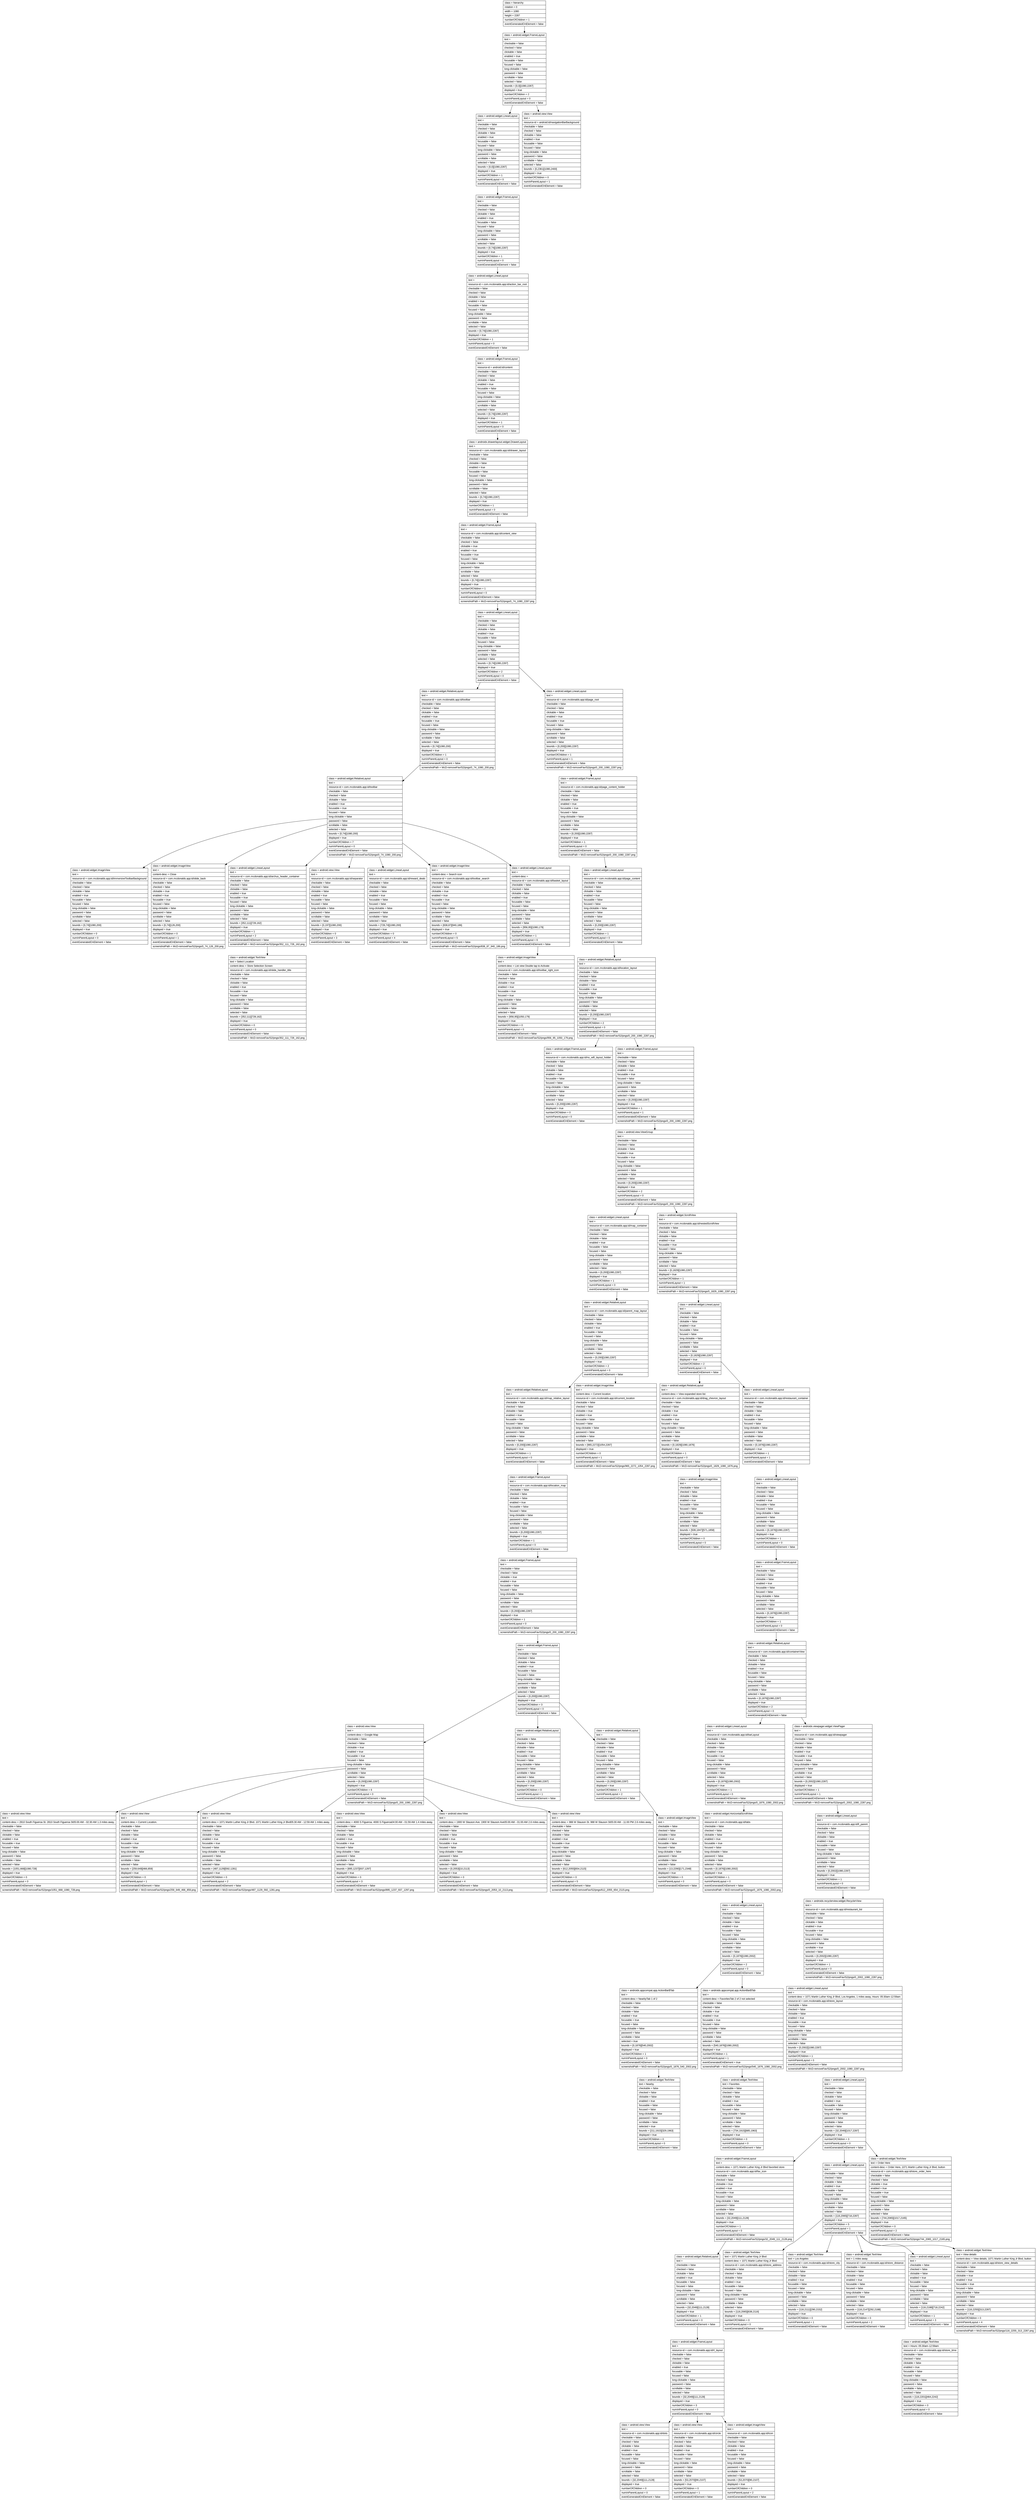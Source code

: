 digraph Layout {

	node [shape=record fontname=Arial];

	0	[label="{class = hierarchy\l|rotation = 0\l|width = 1080\l|height = 2287\l|numberOfChildren = 1\l|eventGeneratedOnElement = false \l}"]
	1	[label="{class = android.widget.FrameLayout\l|text = \l|checkable = false\l|checked = false\l|clickable = false\l|enabled = true\l|focusable = false\l|focused = false\l|long-clickable = false\l|password = false\l|scrollable = false\l|selected = false\l|bounds = [0,0][1080,2287]\l|displayed = true\l|numberOfChildren = 2\l|numInParentLayout = 0\l|eventGeneratedOnElement = false \l}"]
	2	[label="{class = android.widget.LinearLayout\l|text = \l|checkable = false\l|checked = false\l|clickable = false\l|enabled = true\l|focusable = false\l|focused = false\l|long-clickable = false\l|password = false\l|scrollable = false\l|selected = false\l|bounds = [0,0][1080,2287]\l|displayed = true\l|numberOfChildren = 1\l|numInParentLayout = 0\l|eventGeneratedOnElement = false \l}"]
	3	[label="{class = android.view.View\l|text = \l|resource-id = android:id/navigationBarBackground\l|checkable = false\l|checked = false\l|clickable = false\l|enabled = true\l|focusable = false\l|focused = false\l|long-clickable = false\l|password = false\l|scrollable = false\l|selected = false\l|bounds = [0,2361][1080,2400]\l|displayed = true\l|numberOfChildren = 0\l|numInParentLayout = 1\l|eventGeneratedOnElement = false \l}"]
	4	[label="{class = android.widget.FrameLayout\l|text = \l|checkable = false\l|checked = false\l|clickable = false\l|enabled = true\l|focusable = false\l|focused = false\l|long-clickable = false\l|password = false\l|scrollable = false\l|selected = false\l|bounds = [0,74][1080,2287]\l|displayed = true\l|numberOfChildren = 1\l|numInParentLayout = 0\l|eventGeneratedOnElement = false \l}"]
	5	[label="{class = android.widget.LinearLayout\l|text = \l|resource-id = com.mcdonalds.app:id/action_bar_root\l|checkable = false\l|checked = false\l|clickable = false\l|enabled = true\l|focusable = false\l|focused = false\l|long-clickable = false\l|password = false\l|scrollable = false\l|selected = false\l|bounds = [0,74][1080,2287]\l|displayed = true\l|numberOfChildren = 1\l|numInParentLayout = 0\l|eventGeneratedOnElement = false \l}"]
	6	[label="{class = android.widget.FrameLayout\l|text = \l|resource-id = android:id/content\l|checkable = false\l|checked = false\l|clickable = false\l|enabled = true\l|focusable = false\l|focused = false\l|long-clickable = false\l|password = false\l|scrollable = false\l|selected = false\l|bounds = [0,74][1080,2287]\l|displayed = true\l|numberOfChildren = 1\l|numInParentLayout = 0\l|eventGeneratedOnElement = false \l}"]
	7	[label="{class = androidx.drawerlayout.widget.DrawerLayout\l|text = \l|resource-id = com.mcdonalds.app:id/drawer_layout\l|checkable = false\l|checked = false\l|clickable = false\l|enabled = true\l|focusable = false\l|focused = false\l|long-clickable = false\l|password = false\l|scrollable = false\l|selected = false\l|bounds = [0,74][1080,2287]\l|displayed = true\l|numberOfChildren = 1\l|numInParentLayout = 0\l|eventGeneratedOnElement = false \l}"]
	8	[label="{class = android.widget.FrameLayout\l|text = \l|resource-id = com.mcdonalds.app:id/content_view\l|checkable = false\l|checked = false\l|clickable = true\l|enabled = true\l|focusable = true\l|focused = false\l|long-clickable = false\l|password = false\l|scrollable = false\l|selected = false\l|bounds = [0,74][1080,2287]\l|displayed = true\l|numberOfChildren = 1\l|numInParentLayout = 0\l|eventGeneratedOnElement = false \l|screenshotPath = McD-removeFav/S2/pngs/0_74_1080_2287.png\l}"]
	9	[label="{class = android.widget.LinearLayout\l|text = \l|checkable = false\l|checked = false\l|clickable = false\l|enabled = true\l|focusable = false\l|focused = false\l|long-clickable = false\l|password = false\l|scrollable = false\l|selected = false\l|bounds = [0,74][1080,2287]\l|displayed = true\l|numberOfChildren = 2\l|numInParentLayout = 0\l|eventGeneratedOnElement = false \l}"]
	10	[label="{class = android.widget.RelativeLayout\l|text = \l|resource-id = com.mcdonalds.app:id/toolbar\l|checkable = false\l|checked = false\l|clickable = false\l|enabled = true\l|focusable = true\l|focused = false\l|long-clickable = false\l|password = false\l|scrollable = false\l|selected = false\l|bounds = [0,74][1080,200]\l|displayed = true\l|numberOfChildren = 1\l|numInParentLayout = 0\l|eventGeneratedOnElement = false \l|screenshotPath = McD-removeFav/S2/pngs/0_74_1080_200.png\l}"]
	11	[label="{class = android.widget.LinearLayout\l|text = \l|resource-id = com.mcdonalds.app:id/page_root\l|checkable = false\l|checked = false\l|clickable = false\l|enabled = true\l|focusable = true\l|focused = false\l|long-clickable = false\l|password = false\l|scrollable = false\l|selected = false\l|bounds = [0,200][1080,2287]\l|displayed = true\l|numberOfChildren = 1\l|numInParentLayout = 1\l|eventGeneratedOnElement = false \l|screenshotPath = McD-removeFav/S2/pngs/0_200_1080_2287.png\l}"]
	12	[label="{class = android.widget.RelativeLayout\l|text = \l|resource-id = com.mcdonalds.app:id/toolbar\l|checkable = false\l|checked = false\l|clickable = false\l|enabled = true\l|focusable = true\l|focused = false\l|long-clickable = false\l|password = false\l|scrollable = false\l|selected = false\l|bounds = [0,74][1080,200]\l|displayed = true\l|numberOfChildren = 7\l|numInParentLayout = 0\l|eventGeneratedOnElement = false \l|screenshotPath = McD-removeFav/S2/pngs/0_74_1080_200.png\l}"]
	13	[label="{class = android.widget.FrameLayout\l|text = \l|resource-id = com.mcdonalds.app:id/page_content_holder\l|checkable = false\l|checked = false\l|clickable = false\l|enabled = true\l|focusable = true\l|focused = false\l|long-clickable = false\l|password = false\l|scrollable = false\l|selected = false\l|bounds = [0,200][1080,2287]\l|displayed = true\l|numberOfChildren = 1\l|numInParentLayout = 0\l|eventGeneratedOnElement = false \l|screenshotPath = McD-removeFav/S2/pngs/0_200_1080_2287.png\l}"]
	14	[label="{class = android.widget.ImageView\l|text = \l|resource-id = com.mcdonalds.app:id/immersiveToolbarBackground\l|checkable = false\l|checked = false\l|clickable = false\l|enabled = true\l|focusable = false\l|focused = false\l|long-clickable = false\l|password = false\l|scrollable = false\l|selected = false\l|bounds = [0,74][1080,200]\l|displayed = true\l|numberOfChildren = 0\l|numInParentLayout = 0\l|eventGeneratedOnElement = false \l}"]
	15	[label="{class = android.widget.ImageView\l|text = \l|content-desc = Close\l|resource-id = com.mcdonalds.app:id/slide_back\l|checkable = false\l|checked = false\l|clickable = true\l|enabled = true\l|focusable = true\l|focused = false\l|long-clickable = false\l|password = false\l|scrollable = false\l|selected = false\l|bounds = [0,74][126,200]\l|displayed = true\l|numberOfChildren = 0\l|numInParentLayout = 1\l|eventGeneratedOnElement = false \l|screenshotPath = McD-removeFav/S2/pngs/0_74_126_200.png\l}"]
	16	[label="{class = android.widget.LinearLayout\l|text = \l|resource-id = com.mcdonalds.app:id/archus_header_container\l|checkable = false\l|checked = false\l|clickable = false\l|enabled = true\l|focusable = true\l|focused = false\l|long-clickable = false\l|password = false\l|scrollable = false\l|selected = false\l|bounds = [352,111][728,162]\l|displayed = true\l|numberOfChildren = 1\l|numInParentLayout = 2\l|eventGeneratedOnElement = false \l|screenshotPath = McD-removeFav/S2/pngs/352_111_728_162.png\l}"]
	17	[label="{class = android.view.View\l|text = \l|resource-id = com.mcdonalds.app:id/separator\l|checkable = false\l|checked = false\l|clickable = false\l|enabled = true\l|focusable = false\l|focused = false\l|long-clickable = false\l|password = false\l|scrollable = false\l|selected = false\l|bounds = [0,197][1080,200]\l|displayed = true\l|numberOfChildren = 0\l|numInParentLayout = 3\l|eventGeneratedOnElement = false \l}"]
	18	[label="{class = android.widget.LinearLayout\l|text = \l|resource-id = com.mcdonalds.app:id/reward_deals\l|checkable = false\l|checked = false\l|clickable = false\l|enabled = true\l|focusable = false\l|focused = false\l|long-clickable = false\l|password = false\l|scrollable = false\l|selected = false\l|bounds = [728,74][1080,200]\l|displayed = true\l|numberOfChildren = 0\l|numInParentLayout = 4\l|eventGeneratedOnElement = false \l}"]
	19	[label="{class = android.widget.ImageView\l|text = \l|content-desc = Search icon\l|resource-id = com.mcdonalds.app:id/toolbar_search\l|checkable = false\l|checked = false\l|clickable = true\l|enabled = true\l|focusable = true\l|focused = false\l|long-clickable = false\l|password = false\l|scrollable = false\l|selected = false\l|bounds = [838,87][940,186]\l|displayed = true\l|numberOfChildren = 0\l|numInParentLayout = 5\l|eventGeneratedOnElement = false \l|screenshotPath = McD-removeFav/S2/pngs/838_87_940_186.png\l}"]
	20	[label="{class = android.widget.LinearLayout\l|text = \l|content-desc = \l|resource-id = com.mcdonalds.app:id/basket_layout\l|checkable = false\l|checked = false\l|clickable = false\l|enabled = true\l|focusable = false\l|focused = false\l|long-clickable = false\l|password = false\l|scrollable = false\l|selected = false\l|bounds = [956,95][1080,179]\l|displayed = true\l|numberOfChildren = 1\l|numInParentLayout = 6\l|eventGeneratedOnElement = false \l}"]
	21	[label="{class = android.widget.LinearLayout\l|text = \l|resource-id = com.mcdonalds.app:id/page_content\l|checkable = false\l|checked = false\l|clickable = false\l|enabled = true\l|focusable = false\l|focused = false\l|long-clickable = false\l|password = false\l|scrollable = false\l|selected = false\l|bounds = [0,200][1080,2287]\l|displayed = true\l|numberOfChildren = 1\l|numInParentLayout = 0\l|eventGeneratedOnElement = false \l}"]
	22	[label="{class = android.widget.TextView\l|text = Select Location\l|content-desc = Store Selection Screen\l|resource-id = com.mcdonalds.app:id/slide_handler_title\l|checkable = false\l|checked = false\l|clickable = false\l|enabled = true\l|focusable = true\l|focused = false\l|long-clickable = false\l|password = false\l|scrollable = false\l|selected = false\l|bounds = [352,111][728,162]\l|displayed = true\l|numberOfChildren = 0\l|numInParentLayout = 0\l|eventGeneratedOnElement = false \l|screenshotPath = McD-removeFav/S2/pngs/352_111_728_162.png\l}"]
	23	[label="{class = android.widget.ImageView\l|text = \l|content-desc = List view    Double tap to Activate\l|resource-id = com.mcdonalds.app:id/toolbar_right_icon\l|checkable = false\l|checked = false\l|clickable = true\l|enabled = true\l|focusable = true\l|focused = true\l|long-clickable = false\l|password = false\l|scrollable = false\l|selected = false\l|bounds = [956,95][1050,179]\l|displayed = true\l|numberOfChildren = 0\l|numInParentLayout = 0\l|eventGeneratedOnElement = false \l|screenshotPath = McD-removeFav/S2/pngs/956_95_1050_179.png\l}"]
	24	[label="{class = android.widget.RelativeLayout\l|text = \l|resource-id = com.mcdonalds.app:id/location_layout\l|checkable = false\l|checked = false\l|clickable = false\l|enabled = true\l|focusable = true\l|focused = false\l|long-clickable = false\l|password = false\l|scrollable = false\l|selected = false\l|bounds = [0,200][1080,2287]\l|displayed = true\l|numberOfChildren = 2\l|numInParentLayout = 0\l|eventGeneratedOnElement = false \l|screenshotPath = McD-removeFav/S2/pngs/0_200_1080_2287.png\l}"]
	25	[label="{class = android.widget.FrameLayout\l|text = \l|resource-id = com.mcdonalds.app:id/no_wifi_layout_holder\l|checkable = false\l|checked = false\l|clickable = false\l|enabled = true\l|focusable = false\l|focused = false\l|long-clickable = false\l|password = false\l|scrollable = false\l|selected = false\l|bounds = [0,200][1080,2287]\l|displayed = true\l|numberOfChildren = 0\l|numInParentLayout = 0\l|eventGeneratedOnElement = false \l}"]
	26	[label="{class = android.widget.FrameLayout\l|text = \l|checkable = false\l|checked = false\l|clickable = false\l|enabled = true\l|focusable = true\l|focused = false\l|long-clickable = false\l|password = false\l|scrollable = false\l|selected = false\l|bounds = [0,200][1080,2287]\l|displayed = true\l|numberOfChildren = 1\l|numInParentLayout = 1\l|eventGeneratedOnElement = false \l|screenshotPath = McD-removeFav/S2/pngs/0_200_1080_2287.png\l}"]
	27	[label="{class = android.view.ViewGroup\l|text = \l|checkable = false\l|checked = false\l|clickable = false\l|enabled = true\l|focusable = true\l|focused = false\l|long-clickable = false\l|password = false\l|scrollable = false\l|selected = false\l|bounds = [0,200][1080,2287]\l|displayed = true\l|numberOfChildren = 2\l|numInParentLayout = 0\l|eventGeneratedOnElement = false \l|screenshotPath = McD-removeFav/S2/pngs/0_200_1080_2287.png\l}"]
	28	[label="{class = android.widget.LinearLayout\l|text = \l|resource-id = com.mcdonalds.app:id/map_container\l|checkable = false\l|checked = false\l|clickable = false\l|enabled = true\l|focusable = false\l|focused = false\l|long-clickable = false\l|password = false\l|scrollable = false\l|selected = false\l|bounds = [0,200][1080,2287]\l|displayed = true\l|numberOfChildren = 1\l|numInParentLayout = 0\l|eventGeneratedOnElement = false \l}"]
	29	[label="{class = android.widget.ScrollView\l|text = \l|resource-id = com.mcdonalds.app:id/nestedScrollView\l|checkable = false\l|checked = false\l|clickable = false\l|enabled = true\l|focusable = true\l|focused = false\l|long-clickable = false\l|password = false\l|scrollable = false\l|selected = false\l|bounds = [0,1829][1080,2287]\l|displayed = true\l|numberOfChildren = 1\l|numInParentLayout = 1\l|eventGeneratedOnElement = false \l|screenshotPath = McD-removeFav/S2/pngs/0_1829_1080_2287.png\l}"]
	30	[label="{class = android.widget.RelativeLayout\l|text = \l|resource-id = com.mcdonalds.app:id/parent_map_layout\l|checkable = false\l|checked = false\l|clickable = false\l|enabled = true\l|focusable = false\l|focused = false\l|long-clickable = false\l|password = false\l|scrollable = false\l|selected = false\l|bounds = [0,200][1080,2287]\l|displayed = true\l|numberOfChildren = 2\l|numInParentLayout = 0\l|eventGeneratedOnElement = false \l}"]
	31	[label="{class = android.widget.LinearLayout\l|text = \l|checkable = false\l|checked = false\l|clickable = false\l|enabled = true\l|focusable = false\l|focused = false\l|long-clickable = false\l|password = false\l|scrollable = false\l|selected = false\l|bounds = [0,1829][1080,2287]\l|displayed = true\l|numberOfChildren = 2\l|numInParentLayout = 0\l|eventGeneratedOnElement = false \l}"]
	32	[label="{class = android.widget.RelativeLayout\l|text = \l|resource-id = com.mcdonalds.app:id/map_relative_layout\l|checkable = false\l|checked = false\l|clickable = false\l|enabled = true\l|focusable = false\l|focused = false\l|long-clickable = false\l|password = false\l|scrollable = false\l|selected = false\l|bounds = [0,200][1080,2287]\l|displayed = true\l|numberOfChildren = 1\l|numInParentLayout = 0\l|eventGeneratedOnElement = false \l}"]
	33	[label="{class = android.widget.ImageView\l|text = \l|content-desc = Current location\l|resource-id = com.mcdonalds.app:id/current_location\l|checkable = false\l|checked = false\l|clickable = true\l|enabled = true\l|focusable = false\l|focused = false\l|long-clickable = false\l|password = false\l|scrollable = false\l|selected = false\l|bounds = [965,2272][1054,2287]\l|displayed = true\l|numberOfChildren = 0\l|numInParentLayout = 1\l|eventGeneratedOnElement = false \l|screenshotPath = McD-removeFav/S2/pngs/965_2272_1054_2287.png\l}"]
	34	[label="{class = android.widget.RelativeLayout\l|text = \l|content-desc = View expanded store list\l|resource-id = com.mcdonalds.app:id/drag_chevron_layout\l|checkable = false\l|checked = false\l|clickable = true\l|enabled = true\l|focusable = true\l|focused = false\l|long-clickable = false\l|password = false\l|scrollable = false\l|selected = false\l|bounds = [0,1829][1080,1876]\l|displayed = true\l|numberOfChildren = 1\l|numInParentLayout = 0\l|eventGeneratedOnElement = false \l|screenshotPath = McD-removeFav/S2/pngs/0_1829_1080_1876.png\l}"]
	35	[label="{class = android.widget.LinearLayout\l|text = \l|resource-id = com.mcdonalds.app:id/restaurant_container\l|checkable = false\l|checked = false\l|clickable = false\l|enabled = true\l|focusable = false\l|focused = false\l|long-clickable = false\l|password = false\l|scrollable = false\l|selected = false\l|bounds = [0,1876][1080,2287]\l|displayed = true\l|numberOfChildren = 1\l|numInParentLayout = 1\l|eventGeneratedOnElement = false \l}"]
	36	[label="{class = android.widget.FrameLayout\l|text = \l|resource-id = com.mcdonalds.app:id/location_map\l|checkable = false\l|checked = false\l|clickable = false\l|enabled = true\l|focusable = false\l|focused = false\l|long-clickable = false\l|password = false\l|scrollable = false\l|selected = false\l|bounds = [0,200][1080,2287]\l|displayed = true\l|numberOfChildren = 1\l|numInParentLayout = 0\l|eventGeneratedOnElement = false \l}"]
	37	[label="{class = android.widget.ImageView\l|text = \l|checkable = false\l|checked = false\l|clickable = false\l|enabled = true\l|focusable = false\l|focused = false\l|long-clickable = false\l|password = false\l|scrollable = false\l|selected = false\l|bounds = [508,1847][571,1858]\l|displayed = true\l|numberOfChildren = 0\l|numInParentLayout = 0\l|eventGeneratedOnElement = false \l}"]
	38	[label="{class = android.widget.LinearLayout\l|text = \l|checkable = false\l|checked = false\l|clickable = false\l|enabled = true\l|focusable = false\l|focused = false\l|long-clickable = false\l|password = false\l|scrollable = false\l|selected = false\l|bounds = [0,1876][1080,2287]\l|displayed = true\l|numberOfChildren = 1\l|numInParentLayout = 0\l|eventGeneratedOnElement = false \l}"]
	39	[label="{class = android.widget.FrameLayout\l|text = \l|checkable = false\l|checked = false\l|clickable = true\l|enabled = true\l|focusable = false\l|focused = false\l|long-clickable = false\l|password = false\l|scrollable = false\l|selected = false\l|bounds = [0,200][1080,2287]\l|displayed = true\l|numberOfChildren = 1\l|numInParentLayout = 0\l|eventGeneratedOnElement = false \l|screenshotPath = McD-removeFav/S2/pngs/0_200_1080_2287.png\l}"]
	40	[label="{class = android.widget.FrameLayout\l|text = \l|checkable = false\l|checked = false\l|clickable = false\l|enabled = true\l|focusable = false\l|focused = false\l|long-clickable = false\l|password = false\l|scrollable = false\l|selected = false\l|bounds = [0,1876][1080,2287]\l|displayed = true\l|numberOfChildren = 1\l|numInParentLayout = 0\l|eventGeneratedOnElement = false \l}"]
	41	[label="{class = android.widget.FrameLayout\l|text = \l|checkable = false\l|checked = false\l|clickable = false\l|enabled = true\l|focusable = false\l|focused = false\l|long-clickable = false\l|password = false\l|scrollable = false\l|selected = false\l|bounds = [0,200][1080,2287]\l|displayed = true\l|numberOfChildren = 3\l|numInParentLayout = 0\l|eventGeneratedOnElement = false \l}"]
	42	[label="{class = android.widget.RelativeLayout\l|text = \l|resource-id = com.mcdonalds.app:id/containerView\l|checkable = false\l|checked = false\l|clickable = false\l|enabled = true\l|focusable = false\l|focused = false\l|long-clickable = false\l|password = false\l|scrollable = false\l|selected = false\l|bounds = [0,1876][1080,2287]\l|displayed = true\l|numberOfChildren = 2\l|numInParentLayout = 0\l|eventGeneratedOnElement = false \l}"]
	43	[label="{class = android.view.View\l|text = \l|content-desc = Google Map\l|checkable = false\l|checked = false\l|clickable = true\l|enabled = true\l|focusable = true\l|focused = false\l|long-clickable = false\l|password = false\l|scrollable = false\l|selected = false\l|bounds = [0,200][1080,2287]\l|displayed = true\l|numberOfChildren = 6\l|numInParentLayout = 0\l|eventGeneratedOnElement = false \l|screenshotPath = McD-removeFav/S2/pngs/0_200_1080_2287.png\l}"]
	44	[label="{class = android.widget.RelativeLayout\l|text = \l|checkable = false\l|checked = false\l|clickable = false\l|enabled = true\l|focusable = false\l|focused = false\l|long-clickable = false\l|password = false\l|scrollable = false\l|selected = false\l|bounds = [0,200][1080,2287]\l|displayed = true\l|numberOfChildren = 0\l|numInParentLayout = 1\l|eventGeneratedOnElement = false \l}"]
	45	[label="{class = android.widget.RelativeLayout\l|text = \l|checkable = false\l|checked = false\l|clickable = false\l|enabled = true\l|focusable = false\l|focused = false\l|long-clickable = false\l|password = false\l|scrollable = false\l|selected = false\l|bounds = [0,200][1080,2287]\l|displayed = true\l|numberOfChildren = 1\l|numInParentLayout = 2\l|eventGeneratedOnElement = false \l}"]
	46	[label="{class = android.widget.LinearLayout\l|text = \l|resource-id = com.mcdonalds.app:id/barLayout\l|checkable = false\l|checked = false\l|clickable = false\l|enabled = true\l|focusable = true\l|focused = false\l|long-clickable = false\l|password = false\l|scrollable = false\l|selected = false\l|bounds = [0,1876][1080,2002]\l|displayed = true\l|numberOfChildren = 1\l|numInParentLayout = 0\l|eventGeneratedOnElement = false \l|screenshotPath = McD-removeFav/S2/pngs/0_1876_1080_2002.png\l}"]
	47	[label="{class = androidx.viewpager.widget.ViewPager\l|text = \l|resource-id = com.mcdonalds.app:id/viewpager\l|checkable = false\l|checked = false\l|clickable = false\l|enabled = true\l|focusable = true\l|focused = false\l|long-clickable = false\l|password = false\l|scrollable = true\l|selected = false\l|bounds = [0,2002][1080,2287]\l|displayed = true\l|numberOfChildren = 1\l|numInParentLayout = 1\l|eventGeneratedOnElement = false \l|screenshotPath = McD-removeFav/S2/pngs/0_2002_1080_2287.png\l}"]
	48	[label="{class = android.view.View\l|text = \l|content-desc = 2810 South Figueroa St. 2810 South Figueroa St05:00 AM - 02:30 AM    1.3 miles away.\l|checkable = false\l|checked = false\l|clickable = false\l|enabled = true\l|focusable = true\l|focused = false\l|long-clickable = false\l|password = false\l|scrollable = false\l|selected = false\l|bounds = [1051,668][1080,728]\l|displayed = true\l|numberOfChildren = 0\l|numInParentLayout = 0\l|eventGeneratedOnElement = false \l|screenshotPath = McD-removeFav/S2/pngs/1051_668_1080_728.png\l}"]
	49	[label="{class = android.view.View\l|text = \l|content-desc = Current Location. \l|checkable = false\l|checked = false\l|clickable = false\l|enabled = true\l|focusable = true\l|focused = false\l|long-clickable = false\l|password = false\l|scrollable = false\l|selected = false\l|bounds = [259,649][466,859]\l|displayed = true\l|numberOfChildren = 0\l|numInParentLayout = 1\l|eventGeneratedOnElement = false \l|screenshotPath = McD-removeFav/S2/pngs/259_649_466_859.png\l}"]
	50	[label="{class = android.view.View\l|text = \l|content-desc = 1071 Martin Luther King Jr Blvd. 1071 Martin Luther King Jr Blvd05:30 AM - 12:59 AM    1 miles away.\l|checkable = false\l|checked = false\l|clickable = false\l|enabled = true\l|focusable = true\l|focused = false\l|long-clickable = false\l|password = false\l|scrollable = false\l|selected = false\l|bounds = [487,1129][592,1281]\l|displayed = true\l|numberOfChildren = 0\l|numInParentLayout = 2\l|eventGeneratedOnElement = false \l|screenshotPath = McD-removeFav/S2/pngs/487_1129_592_1281.png\l}"]
	51	[label="{class = android.view.View\l|text = \l|content-desc = 4000 S Figueroa. 4000 S Figueroa04:00 AM - 01:59 AM    1.4 miles away.\l|checkable = false\l|checked = false\l|clickable = false\l|enabled = true\l|focusable = true\l|focused = false\l|long-clickable = false\l|password = false\l|scrollable = false\l|selected = false\l|bounds = [895,1237][937,1297]\l|displayed = true\l|numberOfChildren = 0\l|numInParentLayout = 3\l|eventGeneratedOnElement = false \l|screenshotPath = McD-removeFav/S2/pngs/895_1237_937_1297.png\l}"]
	52	[label="{class = android.view.View\l|text = \l|content-desc = 1900 W Slauson Ave. 1900 W Slauson Ave05:00 AM - 01:00 AM    2.6 miles away.\l|checkable = false\l|checked = false\l|clickable = false\l|enabled = true\l|focusable = true\l|focused = false\l|long-clickable = false\l|password = false\l|scrollable = false\l|selected = false\l|bounds = [0,2053][10,2113]\l|displayed = true\l|numberOfChildren = 0\l|numInParentLayout = 4\l|eventGeneratedOnElement = false \l|screenshotPath = McD-removeFav/S2/pngs/0_2053_10_2113.png\l}"]
	53	[label="{class = android.view.View\l|text = \l|content-desc = 988 W Slauson St. 988 W Slauson St05:00 AM - 11:00 PM    2.6 miles away.\l|checkable = false\l|checked = false\l|clickable = false\l|enabled = true\l|focusable = true\l|focused = false\l|long-clickable = false\l|password = false\l|scrollable = false\l|selected = false\l|bounds = [612,2055][654,2115]\l|displayed = true\l|numberOfChildren = 0\l|numInParentLayout = 5\l|eventGeneratedOnElement = false \l|screenshotPath = McD-removeFav/S2/pngs/612_2055_654_2115.png\l}"]
	54	[label="{class = android.widget.ImageView\l|text = \l|checkable = false\l|checked = false\l|clickable = false\l|enabled = true\l|focusable = false\l|focused = false\l|long-clickable = false\l|password = false\l|scrollable = false\l|selected = false\l|bounds = [13,2290][171,2348]\l|displayed = true\l|numberOfChildren = 0\l|numInParentLayout = 0\l|eventGeneratedOnElement = false \l}"]
	55	[label="{class = android.widget.HorizontalScrollView\l|text = \l|resource-id = com.mcdonalds.app:id/tabs\l|checkable = false\l|checked = false\l|clickable = false\l|enabled = true\l|focusable = true\l|focused = false\l|long-clickable = false\l|password = false\l|scrollable = false\l|selected = false\l|bounds = [0,1876][1080,2002]\l|displayed = true\l|numberOfChildren = 1\l|numInParentLayout = 0\l|eventGeneratedOnElement = false \l|screenshotPath = McD-removeFav/S2/pngs/0_1876_1080_2002.png\l}"]
	56	[label="{class = android.widget.LinearLayout\l|text = \l|resource-id = com.mcdonalds.app:id/ll_parent\l|checkable = false\l|checked = false\l|clickable = false\l|enabled = true\l|focusable = false\l|focused = false\l|long-clickable = false\l|password = false\l|scrollable = false\l|selected = false\l|bounds = [0,2002][1080,2287]\l|displayed = true\l|numberOfChildren = 1\l|numInParentLayout = 0\l|eventGeneratedOnElement = false \l}"]
	57	[label="{class = android.widget.LinearLayout\l|text = \l|checkable = false\l|checked = false\l|clickable = false\l|enabled = true\l|focusable = false\l|focused = false\l|long-clickable = false\l|password = false\l|scrollable = false\l|selected = false\l|bounds = [0,1876][1080,2002]\l|displayed = true\l|numberOfChildren = 2\l|numInParentLayout = 0\l|eventGeneratedOnElement = false \l}"]
	58	[label="{class = androidx.recyclerview.widget.RecyclerView\l|text = \l|resource-id = com.mcdonalds.app:id/restaurant_list\l|checkable = false\l|checked = false\l|clickable = false\l|enabled = true\l|focusable = true\l|focused = false\l|long-clickable = false\l|password = false\l|scrollable = true\l|selected = false\l|bounds = [0,2002][1080,2287]\l|displayed = true\l|numberOfChildren = 1\l|numInParentLayout = 0\l|eventGeneratedOnElement = false \l|screenshotPath = McD-removeFav/S2/pngs/0_2002_1080_2287.png\l}"]
	59	[label="{class = androidx.appcompat.app.ActionBar$Tab\l|text = \l|content-desc = Nearby
Tab 1 of 2\l|checkable = false\l|checked = false\l|clickable = false\l|enabled = true\l|focusable = true\l|focused = false\l|long-clickable = false\l|password = false\l|scrollable = false\l|selected = true\l|bounds = [0,1876][540,2002]\l|displayed = true\l|numberOfChildren = 1\l|numInParentLayout = 0\l|eventGeneratedOnElement = false \l|screenshotPath = McD-removeFav/S2/pngs/0_1876_540_2002.png\l}"]
	60	[label="{class = androidx.appcompat.app.ActionBar$Tab\l|text = \l|content-desc = Favorites
Tab 2 of 2 not selected\l|checkable = false\l|checked = false\l|clickable = true\l|enabled = true\l|focusable = true\l|focused = false\l|long-clickable = false\l|password = false\l|scrollable = false\l|selected = false\l|bounds = [540,1876][1080,2002]\l|displayed = true\l|numberOfChildren = 1\l|numInParentLayout = 1\l|eventGeneratedOnElement = true \l|screenshotPath = McD-removeFav/S2/pngs/540_1876_1080_2002.png\l}"]
	61	[label="{class = android.widget.LinearLayout\l|text = \l|content-desc = 1071 Martin Luther King Jr Blvd, Los Angeles, 1 miles away, Hours: 05:30am-12:59am\l|resource-id = com.mcdonalds.app:id/store_layout\l|checkable = false\l|checked = false\l|clickable = false\l|enabled = true\l|focusable = true\l|focused = false\l|long-clickable = false\l|password = false\l|scrollable = false\l|selected = false\l|bounds = [0,2002][1080,2287]\l|displayed = true\l|numberOfChildren = 1\l|numInParentLayout = 0\l|eventGeneratedOnElement = false \l|screenshotPath = McD-removeFav/S2/pngs/0_2002_1080_2287.png\l}"]
	62	[label="{class = android.widget.TextView\l|text = Nearby\l|checkable = false\l|checked = false\l|clickable = false\l|enabled = true\l|focusable = false\l|focused = false\l|long-clickable = false\l|password = false\l|scrollable = false\l|selected = true\l|bounds = [211,1915][329,1963]\l|displayed = true\l|numberOfChildren = 0\l|numInParentLayout = 0\l|eventGeneratedOnElement = false \l}"]
	63	[label="{class = android.widget.TextView\l|text = Favorites\l|checkable = false\l|checked = false\l|clickable = false\l|enabled = true\l|focusable = false\l|focused = false\l|long-clickable = false\l|password = false\l|scrollable = false\l|selected = false\l|bounds = [734,1915][885,1963]\l|displayed = true\l|numberOfChildren = 0\l|numInParentLayout = 0\l|eventGeneratedOnElement = false \l}"]
	64	[label="{class = android.widget.LinearLayout\l|text = \l|checkable = false\l|checked = false\l|clickable = false\l|enabled = true\l|focusable = false\l|focused = false\l|long-clickable = false\l|password = false\l|scrollable = false\l|selected = false\l|bounds = [32,2049][1017,2287]\l|displayed = true\l|numberOfChildren = 3\l|numInParentLayout = 0\l|eventGeneratedOnElement = false \l}"]
	65	[label="{class = android.widget.FrameLayout\l|text = \l|content-desc = 1071 Martin Luther King Jr Blvd  favorited store\l|resource-id = com.mcdonalds.app:id/fav_icon\l|checkable = false\l|checked = false\l|clickable = true\l|enabled = true\l|focusable = true\l|focused = false\l|long-clickable = false\l|password = false\l|scrollable = false\l|selected = false\l|bounds = [32,2049][111,2128]\l|displayed = true\l|numberOfChildren = 1\l|numInParentLayout = 0\l|eventGeneratedOnElement = false \l|screenshotPath = McD-removeFav/S2/pngs/32_2049_111_2128.png\l}"]
	66	[label="{class = android.widget.LinearLayout\l|text = \l|checkable = false\l|checked = false\l|clickable = false\l|enabled = true\l|focusable = false\l|focused = false\l|long-clickable = false\l|password = false\l|scrollable = false\l|selected = false\l|bounds = [116,2065][718,2287]\l|displayed = true\l|numberOfChildren = 5\l|numInParentLayout = 1\l|eventGeneratedOnElement = false \l}"]
	67	[label="{class = android.widget.TextView\l|text = Order Here\l|content-desc = Order Here, 1071 Martin Luther King Jr Blvd, button\l|resource-id = com.mcdonalds.app:id/store_order_here\l|checkable = false\l|checked = false\l|clickable = true\l|enabled = true\l|focusable = true\l|focused = false\l|long-clickable = false\l|password = false\l|scrollable = false\l|selected = false\l|bounds = [744,2065][1017,2165]\l|displayed = true\l|numberOfChildren = 0\l|numInParentLayout = 2\l|eventGeneratedOnElement = false \l|screenshotPath = McD-removeFav/S2/pngs/744_2065_1017_2165.png\l}"]
	68	[label="{class = android.widget.RelativeLayout\l|text = \l|checkable = false\l|checked = false\l|clickable = false\l|enabled = true\l|focusable = false\l|focused = false\l|long-clickable = false\l|password = false\l|scrollable = false\l|selected = false\l|bounds = [32,2049][111,2128]\l|displayed = true\l|numberOfChildren = 1\l|numInParentLayout = 0\l|eventGeneratedOnElement = false \l}"]
	69	[label="{class = android.widget.TextView\l|text = 1071 Martin Luther King Jr Blvd\l|content-desc = 1071 Martin Luther King Jr Blvd\l|resource-id = com.mcdonalds.app:id/store_address\l|checkable = false\l|checked = false\l|clickable = false\l|enabled = true\l|focusable = false\l|focused = false\l|long-clickable = false\l|password = false\l|scrollable = false\l|selected = false\l|bounds = [116,2065][638,2116]\l|displayed = true\l|numberOfChildren = 0\l|numInParentLayout = 0\l|eventGeneratedOnElement = false \l}"]
	70	[label="{class = android.widget.TextView\l|text = Los Angeles\l|resource-id = com.mcdonalds.app:id/store_city\l|checkable = false\l|checked = false\l|clickable = false\l|enabled = true\l|focusable = false\l|focused = false\l|long-clickable = false\l|password = false\l|scrollable = false\l|selected = false\l|bounds = [116,2111][290,2152]\l|displayed = true\l|numberOfChildren = 0\l|numInParentLayout = 1\l|eventGeneratedOnElement = false \l}"]
	71	[label="{class = android.widget.TextView\l|text = 1 miles away\l|resource-id = com.mcdonalds.app:id/store_distance\l|checkable = false\l|checked = false\l|clickable = false\l|enabled = true\l|focusable = false\l|focused = false\l|long-clickable = false\l|password = false\l|scrollable = false\l|selected = false\l|bounds = [116,2147][292,2188]\l|displayed = true\l|numberOfChildren = 0\l|numInParentLayout = 2\l|eventGeneratedOnElement = false \l}"]
	72	[label="{class = android.widget.LinearLayout\l|text = \l|checkable = false\l|checked = false\l|clickable = false\l|enabled = true\l|focusable = false\l|focused = false\l|long-clickable = false\l|password = false\l|scrollable = false\l|selected = false\l|bounds = [116,2188][718,2242]\l|displayed = true\l|numberOfChildren = 1\l|numInParentLayout = 3\l|eventGeneratedOnElement = false \l}"]
	73	[label="{class = android.widget.TextView\l|text = View details\l|content-desc = View details, 1071 Martin Luther King Jr Blvd, button\l|resource-id = com.mcdonalds.app:id/store_view_details\l|checkable = false\l|checked = false\l|clickable = true\l|enabled = true\l|focusable = true\l|focused = false\l|long-clickable = false\l|password = false\l|scrollable = false\l|selected = false\l|bounds = [116,2255][313,2287]\l|displayed = true\l|numberOfChildren = 0\l|numInParentLayout = 4\l|eventGeneratedOnElement = false \l|screenshotPath = McD-removeFav/S2/pngs/116_2255_313_2287.png\l}"]
	74	[label="{class = android.widget.FrameLayout\l|text = \l|resource-id = com.mcdonalds.app:id/rl_layout\l|checkable = false\l|checked = false\l|clickable = false\l|enabled = true\l|focusable = false\l|focused = false\l|long-clickable = false\l|password = false\l|scrollable = false\l|selected = false\l|bounds = [32,2049][111,2128]\l|displayed = true\l|numberOfChildren = 3\l|numInParentLayout = 0\l|eventGeneratedOnElement = false \l}"]
	75	[label="{class = android.widget.TextView\l|text = Hours: 05:30am-12:59am\l|resource-id = com.mcdonalds.app:id/store_time\l|checkable = false\l|checked = false\l|clickable = false\l|enabled = true\l|focusable = false\l|focused = false\l|long-clickable = false\l|password = false\l|scrollable = false\l|selected = false\l|bounds = [116,2201][464,2242]\l|displayed = true\l|numberOfChildren = 0\l|numInParentLayout = 0\l|eventGeneratedOnElement = false \l}"]
	76	[label="{class = android.view.View\l|text = \l|resource-id = com.mcdonalds.app:id/dots\l|checkable = false\l|checked = false\l|clickable = false\l|enabled = true\l|focusable = false\l|focused = false\l|long-clickable = false\l|password = false\l|scrollable = false\l|selected = false\l|bounds = [32,2049][111,2128]\l|displayed = true\l|numberOfChildren = 0\l|numInParentLayout = 0\l|eventGeneratedOnElement = false \l}"]
	77	[label="{class = android.view.View\l|text = \l|resource-id = com.mcdonalds.app:id/circle\l|checkable = false\l|checked = false\l|clickable = false\l|enabled = true\l|focusable = false\l|focused = false\l|long-clickable = false\l|password = false\l|scrollable = false\l|selected = false\l|bounds = [53,2070][90,2107]\l|displayed = true\l|numberOfChildren = 0\l|numInParentLayout = 1\l|eventGeneratedOnElement = false \l}"]
	78	[label="{class = android.widget.ImageView\l|text = \l|resource-id = com.mcdonalds.app:id/icon\l|checkable = false\l|checked = false\l|clickable = false\l|enabled = true\l|focusable = false\l|focused = false\l|long-clickable = false\l|password = false\l|scrollable = false\l|selected = false\l|bounds = [53,2070][90,2107]\l|displayed = true\l|numberOfChildren = 0\l|numInParentLayout = 2\l|eventGeneratedOnElement = false \l}"]


	0 -> 1
	1 -> 2
	1 -> 3
	2 -> 4
	4 -> 5
	5 -> 6
	6 -> 7
	7 -> 8
	8 -> 9
	9 -> 10
	9 -> 11
	10 -> 12
	11 -> 13
	12 -> 14
	12 -> 15
	12 -> 16
	12 -> 17
	12 -> 18
	12 -> 19
	12 -> 20
	13 -> 21
	16 -> 22
	20 -> 23
	21 -> 24
	24 -> 25
	24 -> 26
	26 -> 27
	27 -> 28
	27 -> 29
	28 -> 30
	29 -> 31
	30 -> 32
	30 -> 33
	31 -> 34
	31 -> 35
	32 -> 36
	34 -> 37
	35 -> 38
	36 -> 39
	38 -> 40
	39 -> 41
	40 -> 42
	41 -> 43
	41 -> 44
	41 -> 45
	42 -> 46
	42 -> 47
	43 -> 48
	43 -> 49
	43 -> 50
	43 -> 51
	43 -> 52
	43 -> 53
	45 -> 54
	46 -> 55
	47 -> 56
	55 -> 57
	56 -> 58
	57 -> 59
	57 -> 60
	58 -> 61
	59 -> 62
	60 -> 63
	61 -> 64
	64 -> 65
	64 -> 66
	64 -> 67
	65 -> 68
	66 -> 69
	66 -> 70
	66 -> 71
	66 -> 72
	66 -> 73
	68 -> 74
	72 -> 75
	74 -> 76
	74 -> 77
	74 -> 78


}